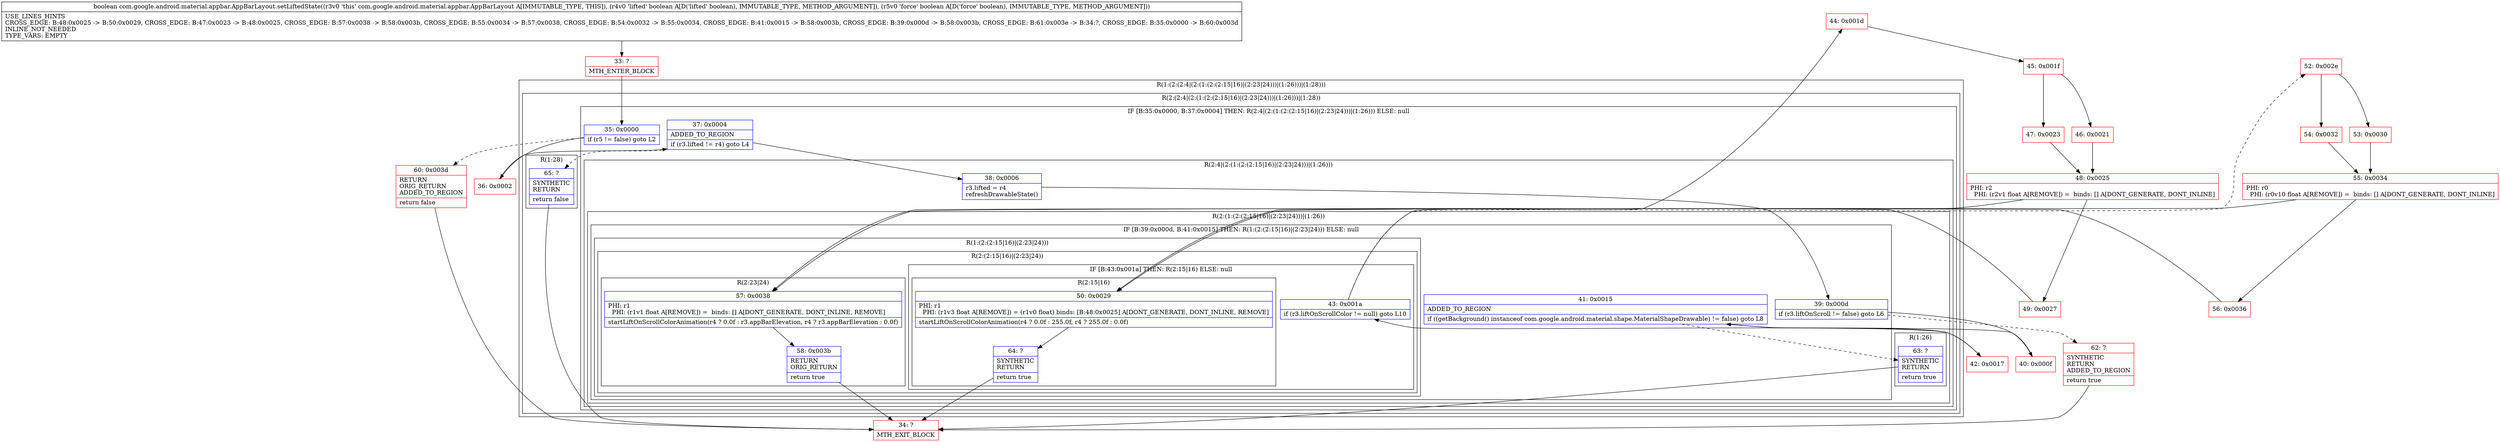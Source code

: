 digraph "CFG forcom.google.android.material.appbar.AppBarLayout.setLiftedState(ZZ)Z" {
subgraph cluster_Region_1043224851 {
label = "R(1:(2:(2:4|(2:(1:(2:(2:15|16)|(2:23|24)))|(1:26)))|(1:28)))";
node [shape=record,color=blue];
subgraph cluster_Region_686693650 {
label = "R(2:(2:4|(2:(1:(2:(2:15|16)|(2:23|24)))|(1:26)))|(1:28))";
node [shape=record,color=blue];
subgraph cluster_IfRegion_1968219141 {
label = "IF [B:35:0x0000, B:37:0x0004] THEN: R(2:4|(2:(1:(2:(2:15|16)|(2:23|24)))|(1:26))) ELSE: null";
node [shape=record,color=blue];
Node_35 [shape=record,label="{35\:\ 0x0000|if (r5 != false) goto L2\l}"];
Node_37 [shape=record,label="{37\:\ 0x0004|ADDED_TO_REGION\l|if (r3.lifted != r4) goto L4\l}"];
subgraph cluster_Region_1631751580 {
label = "R(2:4|(2:(1:(2:(2:15|16)|(2:23|24)))|(1:26)))";
node [shape=record,color=blue];
Node_38 [shape=record,label="{38\:\ 0x0006|r3.lifted = r4\lrefreshDrawableState()\l}"];
subgraph cluster_Region_761833062 {
label = "R(2:(1:(2:(2:15|16)|(2:23|24)))|(1:26))";
node [shape=record,color=blue];
subgraph cluster_IfRegion_1974876244 {
label = "IF [B:39:0x000d, B:41:0x0015] THEN: R(1:(2:(2:15|16)|(2:23|24))) ELSE: null";
node [shape=record,color=blue];
Node_39 [shape=record,label="{39\:\ 0x000d|if (r3.liftOnScroll != false) goto L6\l}"];
Node_41 [shape=record,label="{41\:\ 0x0015|ADDED_TO_REGION\l|if ((getBackground() instanceof com.google.android.material.shape.MaterialShapeDrawable) != false) goto L8\l}"];
subgraph cluster_Region_87476843 {
label = "R(1:(2:(2:15|16)|(2:23|24)))";
node [shape=record,color=blue];
subgraph cluster_Region_1886230844 {
label = "R(2:(2:15|16)|(2:23|24))";
node [shape=record,color=blue];
subgraph cluster_IfRegion_417221313 {
label = "IF [B:43:0x001a] THEN: R(2:15|16) ELSE: null";
node [shape=record,color=blue];
Node_43 [shape=record,label="{43\:\ 0x001a|if (r3.liftOnScrollColor != null) goto L10\l}"];
subgraph cluster_Region_1550755094 {
label = "R(2:15|16)";
node [shape=record,color=blue];
Node_50 [shape=record,label="{50\:\ 0x0029|PHI: r1 \l  PHI: (r1v3 float A[REMOVE]) = (r1v0 float) binds: [B:48:0x0025] A[DONT_GENERATE, DONT_INLINE, REMOVE]\l|startLiftOnScrollColorAnimation(r4 ? 0.0f : 255.0f, r4 ? 255.0f : 0.0f)\l}"];
Node_64 [shape=record,label="{64\:\ ?|SYNTHETIC\lRETURN\l|return true\l}"];
}
}
subgraph cluster_Region_1865959778 {
label = "R(2:23|24)";
node [shape=record,color=blue];
Node_57 [shape=record,label="{57\:\ 0x0038|PHI: r1 \l  PHI: (r1v1 float A[REMOVE]) =  binds: [] A[DONT_GENERATE, DONT_INLINE, REMOVE]\l|startLiftOnScrollColorAnimation(r4 ? 0.0f : r3.appBarElevation, r4 ? r3.appBarElevation : 0.0f)\l}"];
Node_58 [shape=record,label="{58\:\ 0x003b|RETURN\lORIG_RETURN\l|return true\l}"];
}
}
}
}
subgraph cluster_Region_1929415104 {
label = "R(1:26)";
node [shape=record,color=blue];
Node_63 [shape=record,label="{63\:\ ?|SYNTHETIC\lRETURN\l|return true\l}"];
}
}
}
}
subgraph cluster_Region_425872675 {
label = "R(1:28)";
node [shape=record,color=blue];
Node_65 [shape=record,label="{65\:\ ?|SYNTHETIC\lRETURN\l|return false\l}"];
}
}
}
Node_33 [shape=record,color=red,label="{33\:\ ?|MTH_ENTER_BLOCK\l}"];
Node_36 [shape=record,color=red,label="{36\:\ 0x0002}"];
Node_40 [shape=record,color=red,label="{40\:\ 0x000f}"];
Node_42 [shape=record,color=red,label="{42\:\ 0x0017}"];
Node_44 [shape=record,color=red,label="{44\:\ 0x001d}"];
Node_45 [shape=record,color=red,label="{45\:\ 0x001f}"];
Node_46 [shape=record,color=red,label="{46\:\ 0x0021}"];
Node_48 [shape=record,color=red,label="{48\:\ 0x0025|PHI: r2 \l  PHI: (r2v1 float A[REMOVE]) =  binds: [] A[DONT_GENERATE, DONT_INLINE]\l}"];
Node_49 [shape=record,color=red,label="{49\:\ 0x0027}"];
Node_34 [shape=record,color=red,label="{34\:\ ?|MTH_EXIT_BLOCK\l}"];
Node_47 [shape=record,color=red,label="{47\:\ 0x0023}"];
Node_52 [shape=record,color=red,label="{52\:\ 0x002e}"];
Node_53 [shape=record,color=red,label="{53\:\ 0x0030}"];
Node_55 [shape=record,color=red,label="{55\:\ 0x0034|PHI: r0 \l  PHI: (r0v10 float A[REMOVE]) =  binds: [] A[DONT_GENERATE, DONT_INLINE]\l}"];
Node_56 [shape=record,color=red,label="{56\:\ 0x0036}"];
Node_54 [shape=record,color=red,label="{54\:\ 0x0032}"];
Node_62 [shape=record,color=red,label="{62\:\ ?|SYNTHETIC\lRETURN\lADDED_TO_REGION\l|return true\l}"];
Node_60 [shape=record,color=red,label="{60\:\ 0x003d|RETURN\lORIG_RETURN\lADDED_TO_REGION\l|return false\l}"];
MethodNode[shape=record,label="{boolean com.google.android.material.appbar.AppBarLayout.setLiftedState((r3v0 'this' com.google.android.material.appbar.AppBarLayout A[IMMUTABLE_TYPE, THIS]), (r4v0 'lifted' boolean A[D('lifted' boolean), IMMUTABLE_TYPE, METHOD_ARGUMENT]), (r5v0 'force' boolean A[D('force' boolean), IMMUTABLE_TYPE, METHOD_ARGUMENT]))  | USE_LINES_HINTS\lCROSS_EDGE: B:48:0x0025 \-\> B:50:0x0029, CROSS_EDGE: B:47:0x0023 \-\> B:48:0x0025, CROSS_EDGE: B:57:0x0038 \-\> B:58:0x003b, CROSS_EDGE: B:55:0x0034 \-\> B:57:0x0038, CROSS_EDGE: B:54:0x0032 \-\> B:55:0x0034, CROSS_EDGE: B:41:0x0015 \-\> B:58:0x003b, CROSS_EDGE: B:39:0x000d \-\> B:58:0x003b, CROSS_EDGE: B:61:0x003e \-\> B:34:?, CROSS_EDGE: B:35:0x0000 \-\> B:60:0x003d\lINLINE_NOT_NEEDED\lTYPE_VARS: EMPTY\l}"];
MethodNode -> Node_33;Node_35 -> Node_36;
Node_35 -> Node_60[style=dashed];
Node_37 -> Node_38;
Node_37 -> Node_65[style=dashed];
Node_38 -> Node_39;
Node_39 -> Node_40;
Node_39 -> Node_62[style=dashed];
Node_41 -> Node_42;
Node_41 -> Node_63[style=dashed];
Node_43 -> Node_44;
Node_43 -> Node_52[style=dashed];
Node_50 -> Node_64;
Node_64 -> Node_34;
Node_57 -> Node_58;
Node_58 -> Node_34;
Node_63 -> Node_34;
Node_65 -> Node_34;
Node_33 -> Node_35;
Node_36 -> Node_37;
Node_40 -> Node_41;
Node_42 -> Node_43;
Node_44 -> Node_45;
Node_45 -> Node_46;
Node_45 -> Node_47;
Node_46 -> Node_48;
Node_48 -> Node_49;
Node_48 -> Node_50;
Node_49 -> Node_50;
Node_47 -> Node_48;
Node_52 -> Node_53;
Node_52 -> Node_54;
Node_53 -> Node_55;
Node_55 -> Node_56;
Node_55 -> Node_57;
Node_56 -> Node_57;
Node_54 -> Node_55;
Node_62 -> Node_34;
Node_60 -> Node_34;
}

